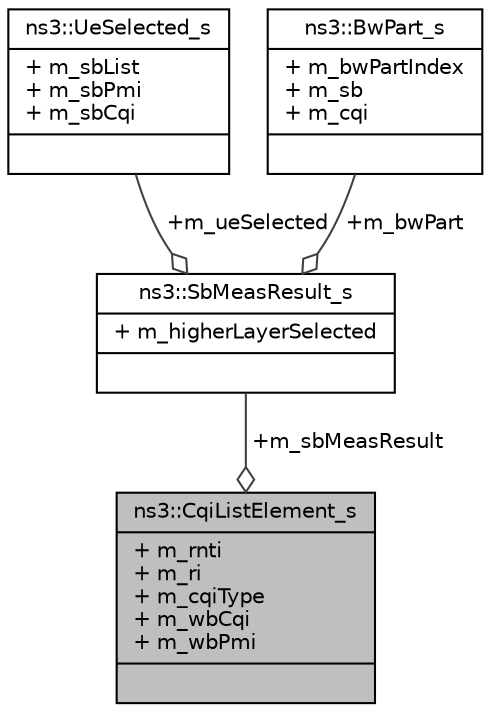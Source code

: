 digraph "ns3::CqiListElement_s"
{
  edge [fontname="Helvetica",fontsize="10",labelfontname="Helvetica",labelfontsize="10"];
  node [fontname="Helvetica",fontsize="10",shape=record];
  Node1 [label="{ns3::CqiListElement_s\n|+ m_rnti\l+ m_ri\l+ m_cqiType\l+ m_wbCqi\l+ m_wbPmi\l|}",height=0.2,width=0.4,color="black", fillcolor="grey75", style="filled", fontcolor="black"];
  Node2 -> Node1 [color="grey25",fontsize="10",style="solid",label=" +m_sbMeasResult" ,arrowhead="odiamond"];
  Node2 [label="{ns3::SbMeasResult_s\n|+ m_higherLayerSelected\l|}",height=0.2,width=0.4,color="black", fillcolor="white", style="filled",URL="$db/d24/structns3_1_1SbMeasResult__s.html",tooltip="See section 4.3.25 sbMeasResult. "];
  Node3 -> Node2 [color="grey25",fontsize="10",style="solid",label=" +m_ueSelected" ,arrowhead="odiamond"];
  Node3 [label="{ns3::UeSelected_s\n|+ m_sbList\l+ m_sbPmi\l+ m_sbCqi\l|}",height=0.2,width=0.4,color="black", fillcolor="white", style="filled",URL="$d3/d31/structns3_1_1UeSelected__s.html",tooltip="See section 4.3.26 ueSelected. "];
  Node4 -> Node2 [color="grey25",fontsize="10",style="solid",label=" +m_bwPart" ,arrowhead="odiamond"];
  Node4 [label="{ns3::BwPart_s\n|+ m_bwPartIndex\l+ m_sb\l+ m_cqi\l|}",height=0.2,width=0.4,color="black", fillcolor="white", style="filled",URL="$df/dd2/structns3_1_1BwPart__s.html",tooltip="See section 4.3.28 bwPart. "];
}
